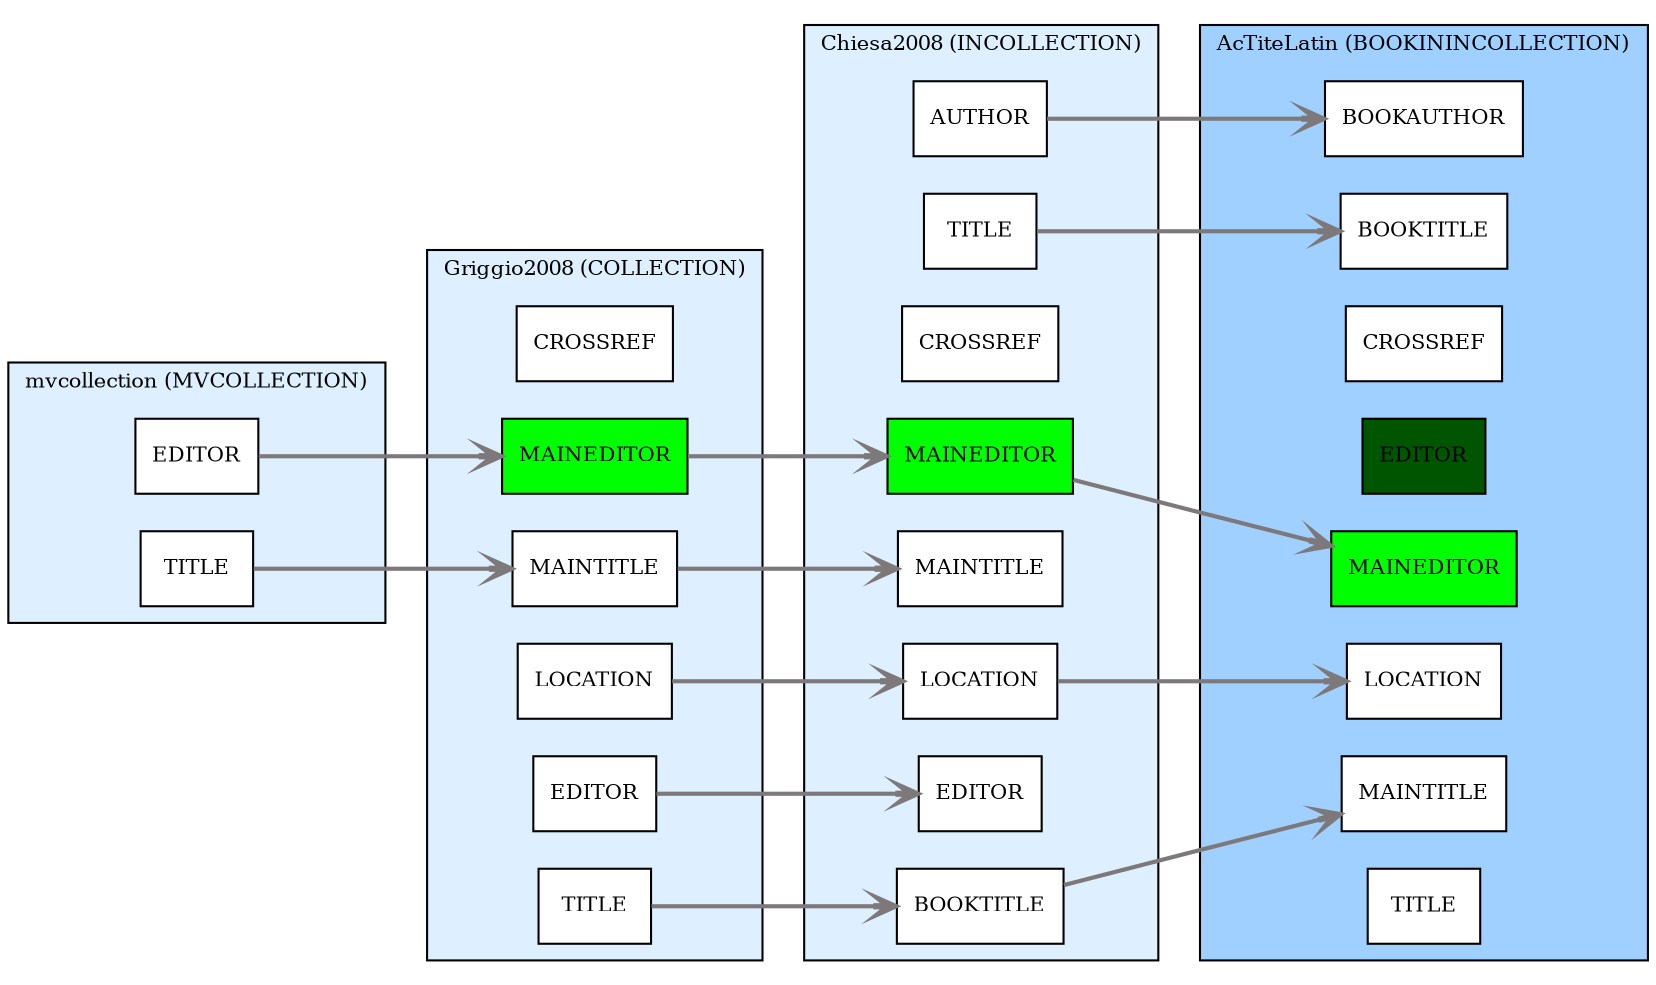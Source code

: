 digraph Biberdata {
  compound = true;
  edge [ arrowhead=open ];
  graph [ style=filled, rankdir=LR ];
  node [
    fontsize=10,
    fillcolor=white,
    style=filled,
    shape=box ];

  subgraph "cluster_section0/AcTiteLatin" {
    fontsize="10";
    label="AcTiteLatin (BOOKININCOLLECTION)";
    tooltip="AcTiteLatin (BOOKININCOLLECTION)";
    fillcolor="#a0d0ff";

    "section0/AcTiteLatin/bookauthor" [ label="BOOKAUTHOR" ]
    "section0/AcTiteLatin/booktitle" [ label="BOOKTITLE" ]
    "section0/AcTiteLatin/crossref" [ label="CROSSREF" ]
    "section0/AcTiteLatin/editor" [fillcolor="#005500", label="EDITOR" ]
    "section0/AcTiteLatin/maineditor" [fillcolor="#00ff00", label="MAINEDITOR" ]
    "section0/AcTiteLatin/location" [ label="LOCATION" ]
    "section0/AcTiteLatin/maintitle" [ label="MAINTITLE" ]
    "section0/AcTiteLatin/title" [ label="TITLE" ]
  }

  subgraph "cluster_section0/mvcollection" {
    fontsize="10";
    label="mvcollection (MVCOLLECTION)";
    tooltip="mvcollection (MVCOLLECTION)";
    fillcolor="#deefff";

    "section0/mvcollection/editor" [ label="EDITOR" ]
    "section0/mvcollection/title" [ label="TITLE" ]
  }

  subgraph "cluster_section0/Chiesa2008" {
    fontsize="10";
    label="Chiesa2008 (INCOLLECTION)";
    tooltip="Chiesa2008 (INCOLLECTION)";
    fillcolor="#deefff";

    "section0/Chiesa2008/author" [ label="AUTHOR" ]
    "section0/Chiesa2008/booktitle" [ label="BOOKTITLE" ]
    "section0/Chiesa2008/crossref" [ label="CROSSREF" ]
    "section0/Chiesa2008/editor" [ label="EDITOR" ]
    "section0/Chiesa2008/maineditor" [fillcolor="#00ff00", label="MAINEDITOR" ]
    "section0/Chiesa2008/location" [ label="LOCATION" ]
    "section0/Chiesa2008/maintitle" [ label="MAINTITLE" ]
    "section0/Chiesa2008/title" [ label="TITLE" ]
  }

  subgraph "cluster_section0/Griggio2008" {
    fontsize="10";
    label="Griggio2008 (COLLECTION)";
    tooltip="Griggio2008 (COLLECTION)";
    fillcolor="#deefff";

    "section0/Griggio2008/crossref" [ label="CROSSREF" ]
    "section0/Griggio2008/editor" [ label="EDITOR" ]
    "section0/Griggio2008/maineditor" [fillcolor="#00ff00", label="MAINEDITOR" ]
    "section0/Griggio2008/location" [ label="LOCATION" ]
    "section0/Griggio2008/maintitle" [ label="MAINTITLE" ]
    "section0/Griggio2008/title" [ label="TITLE" ]
  }



  "section0/mvcollection/title" -> "section0/Griggio2008/maintitle" [ penwidth="2.0", color="#7d7879", tooltip="Griggio2008/MAINTITLE inherited via CROSSREF from mvcollection/TITLE" ]
  "section0/mvcollection/editor" -> "section0/Griggio2008/maineditor" [ penwidth="2.0", color="#7d7879", tooltip="Griggio2008/MAINEDITOR inherited via CROSSREF from mvcollection/EDITOR" ]
  "section0/Chiesa2008/booktitle" -> "section0/AcTiteLatin/maintitle" [ penwidth="2.0", color="#7d7879", tooltip="AcTiteLatin/MAINTITLE inherited via CROSSREF from Chiesa2008/BOOKTITLE" ]
  "section0/Chiesa2008/maineditor" -> "section0/AcTiteLatin/maineditor" [ penwidth="2.0", color="#7d7879", tooltip="AcTiteLatin/MAINEDITOR inherited via CROSSREF from Chiesa2008/MAINEDITOR" ]
  "section0/Chiesa2008/author" -> "section0/AcTiteLatin/bookauthor" [ penwidth="2.0", color="#7d7879", tooltip="AcTiteLatin/BOOKAUTHOR inherited via CROSSREF from Chiesa2008/AUTHOR" ]
  "section0/Chiesa2008/location" -> "section0/AcTiteLatin/location" [ penwidth="2.0", color="#7d7879", tooltip="AcTiteLatin/LOCATION inherited via CROSSREF from Chiesa2008/LOCATION" ]
  "section0/Chiesa2008/title" -> "section0/AcTiteLatin/booktitle" [ penwidth="2.0", color="#7d7879", tooltip="AcTiteLatin/BOOKTITLE inherited via CROSSREF from Chiesa2008/TITLE" ]
  "section0/Griggio2008/editor" -> "section0/Chiesa2008/editor" [ penwidth="2.0", color="#7d7879", tooltip="Chiesa2008/EDITOR inherited via CROSSREF from Griggio2008/EDITOR" ]
  "section0/Griggio2008/maineditor" -> "section0/Chiesa2008/maineditor" [ penwidth="2.0", color="#7d7879", tooltip="Chiesa2008/MAINEDITOR inherited via CROSSREF from Griggio2008/MAINEDITOR" ]
  "section0/Griggio2008/title" -> "section0/Chiesa2008/booktitle" [ penwidth="2.0", color="#7d7879", tooltip="Chiesa2008/BOOKTITLE inherited via CROSSREF from Griggio2008/TITLE" ]
  "section0/Griggio2008/location" -> "section0/Chiesa2008/location" [ penwidth="2.0", color="#7d7879", tooltip="Chiesa2008/LOCATION inherited via CROSSREF from Griggio2008/LOCATION" ]
  "section0/Griggio2008/maintitle" -> "section0/Chiesa2008/maintitle" [ penwidth="2.0", color="#7d7879", tooltip="Chiesa2008/MAINTITLE inherited via CROSSREF from Griggio2008/MAINTITLE" ]

}
